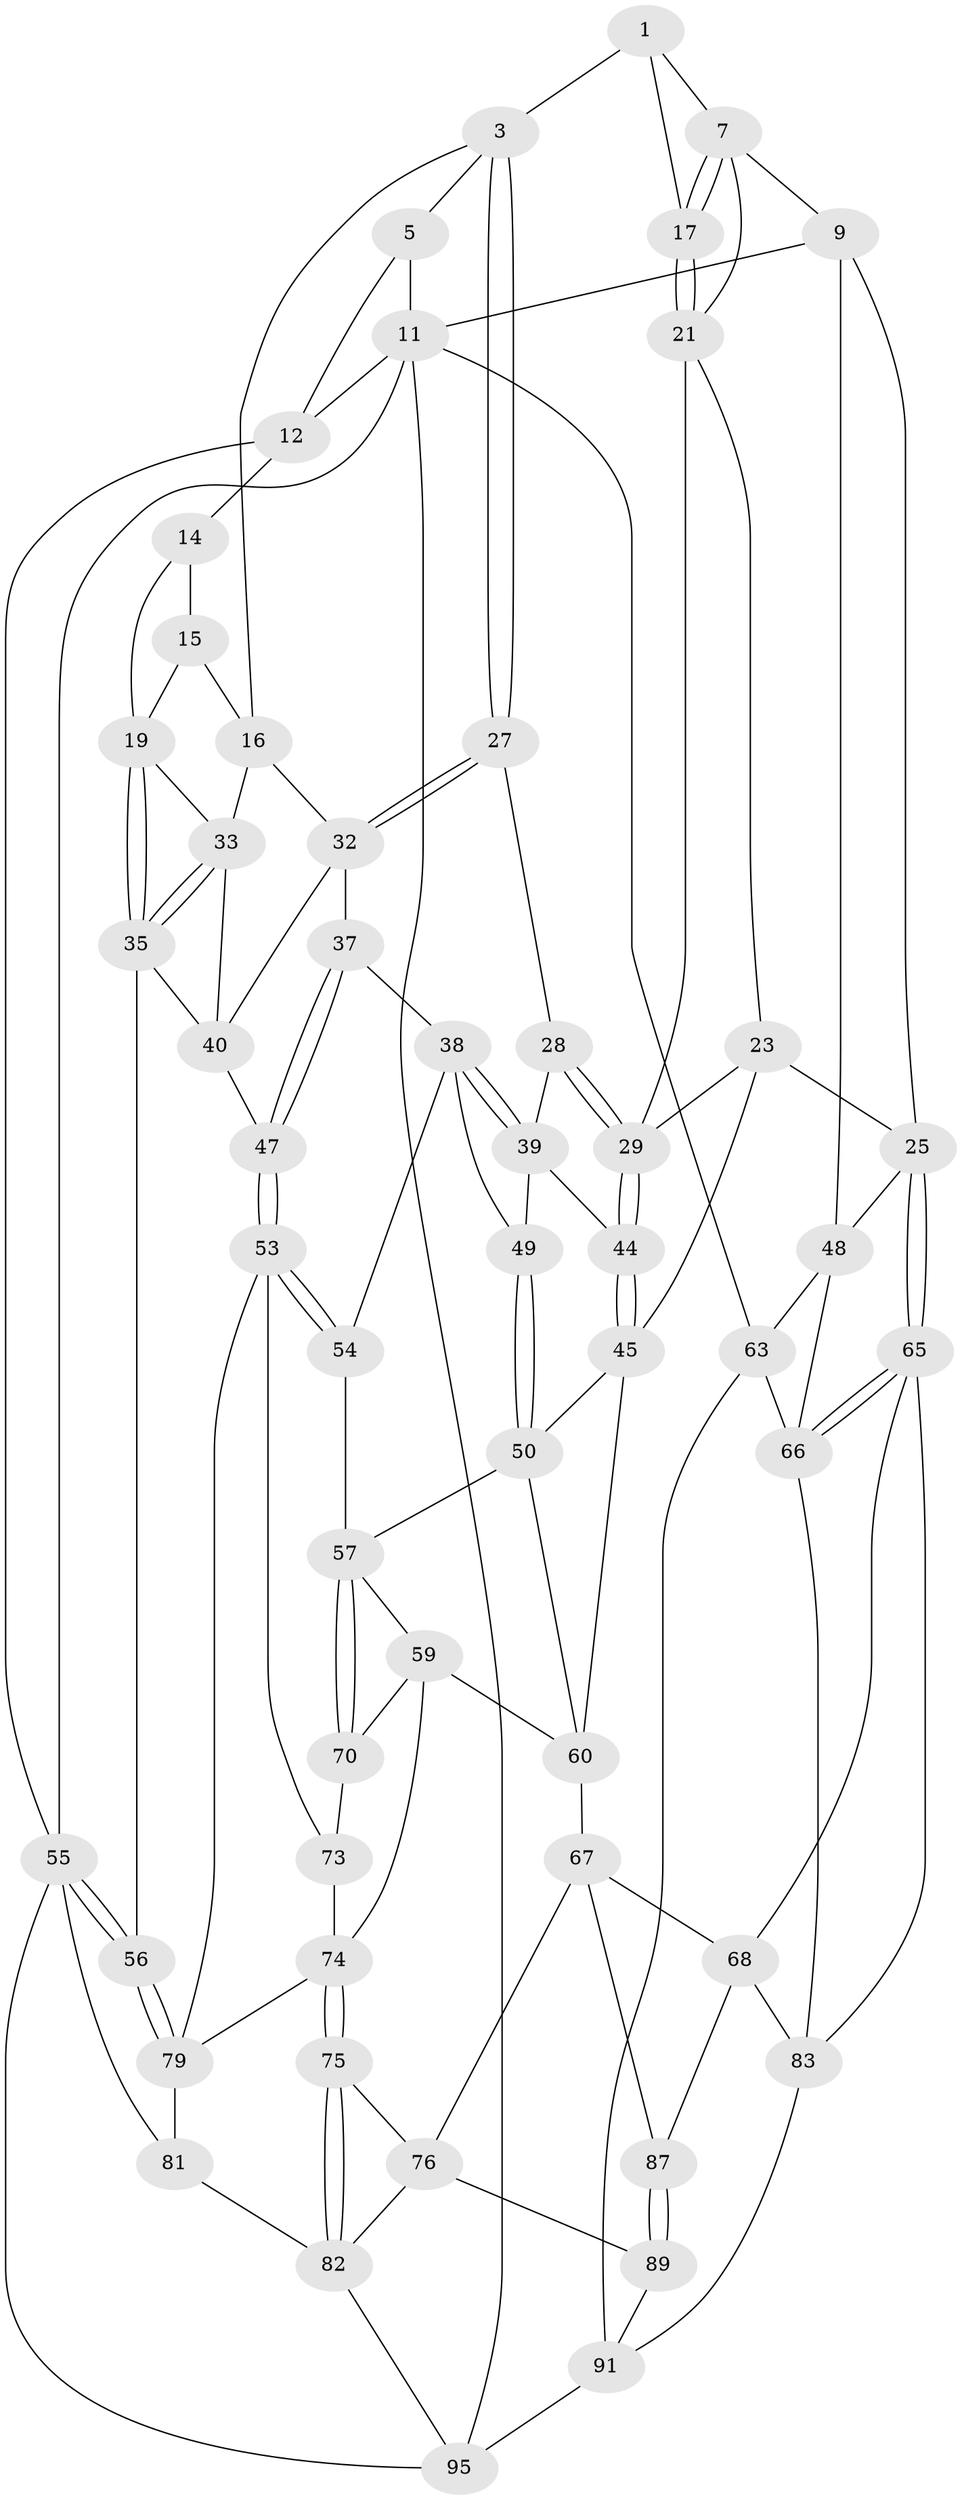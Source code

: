 // original degree distribution, {3: 0.020833333333333332, 5: 0.5208333333333334, 4: 0.23958333333333334, 6: 0.21875}
// Generated by graph-tools (version 1.1) at 2025/42/03/06/25 10:42:32]
// undirected, 56 vertices, 126 edges
graph export_dot {
graph [start="1"]
  node [color=gray90,style=filled];
  1 [pos="+0.2995333509246314+0",super="+2"];
  3 [pos="+0.5515201790190033+0.1439598389753465",super="+4"];
  5 [pos="+0.704310987317727+0",super="+6"];
  7 [pos="+0.2634074146606004+0.063620015745143",super="+8"];
  9 [pos="+0.09593274844816269+0.1610786719928766",super="+10"];
  11 [pos="+0+0",super="+64"];
  12 [pos="+0.8591170145422868+0",super="+13"];
  14 [pos="+0.8788720308634436+0.1251686922817588",super="+18"];
  15 [pos="+0.8713725856672272+0.20220056212765233"];
  16 [pos="+0.8405039414393127+0.22978878609571263",super="+31"];
  17 [pos="+0.34430648890533405+0.21211334448769126"];
  19 [pos="+1+0.020001845776003665",super="+20"];
  21 [pos="+0.3421431943041174+0.2150148449579832",super="+22"];
  23 [pos="+0.23501785896014868+0.392407717891627",super="+24"];
  25 [pos="+0.19520497674874773+0.46466097234828024",super="+26"];
  27 [pos="+0.5726951946626869+0.23333771531443853"];
  28 [pos="+0.5642201751465082+0.2578936850585796"];
  29 [pos="+0.4426549142426652+0.35973349774995533",super="+30"];
  32 [pos="+0.756879666549814+0.30528104907012626",super="+36"];
  33 [pos="+0.9125010030272412+0.30907917920226907",super="+34"];
  35 [pos="+1+0.36025393977689646",super="+41"];
  37 [pos="+0.74219506503098+0.3691167869746276"];
  38 [pos="+0.6195700023204767+0.4281248509899907",super="+52"];
  39 [pos="+0.5927159686147155+0.3724021636721394",super="+43"];
  40 [pos="+0.92501357719189+0.49509299349104247",super="+42"];
  44 [pos="+0.44267415846119207+0.3599197271346117"];
  45 [pos="+0.4026110944348364+0.4701076115964224",super="+46"];
  47 [pos="+0.8095722311020345+0.5515248180614497"];
  48 [pos="+0+0.34930866501708224",super="+62"];
  49 [pos="+0.5188090749900763+0.4823040933966757"];
  50 [pos="+0.5180369261599073+0.48370175735450127",super="+51"];
  53 [pos="+0.8040503343275716+0.5571971360766617",super="+72"];
  54 [pos="+0.6849488624168492+0.5493300219652116"];
  55 [pos="+1+1",super="+94"];
  56 [pos="+1+0.8206526834845733"];
  57 [pos="+0.6680501458267034+0.5609241023798531",super="+58"];
  59 [pos="+0.5189766243720029+0.5932385475861335",super="+71"];
  60 [pos="+0.4233217638422896+0.5954975200759861",super="+61"];
  63 [pos="+0+1",super="+92"];
  65 [pos="+0.12441347713553083+0.6064549199023206",super="+69"];
  66 [pos="+0+0.6438310251528143",super="+84"];
  67 [pos="+0.38497097783095674+0.7005617782214855",super="+77"];
  68 [pos="+0.21781214244719901+0.661787818974794",super="+85"];
  70 [pos="+0.6535536569414844+0.5810267060018556"];
  73 [pos="+0.6830381644465892+0.6773988121637116"];
  74 [pos="+0.5851574776245296+0.6661148610021929",super="+78"];
  75 [pos="+0.5399793327065455+0.7461374073693263"];
  76 [pos="+0.5042816205941396+0.7599405020686447",super="+88"];
  79 [pos="+0.8105133634182942+0.7433781853295586",super="+80"];
  81 [pos="+0.754740056890872+0.8211318621510411"];
  82 [pos="+0.7103917994996625+0.8353207475810926",super="+90"];
  83 [pos="+0.15131867636368412+0.8084771452477277",super="+86"];
  87 [pos="+0.34781710764771495+0.836663452666758"];
  89 [pos="+0.3677424848774981+0.9128845013678581"];
  91 [pos="+0.21464561760567843+0.9294613563046452",super="+93"];
  95 [pos="+0.5546311568354929+1",super="+96"];
  1 -- 7;
  1 -- 3;
  1 -- 17;
  3 -- 27;
  3 -- 27;
  3 -- 16;
  3 -- 5;
  5 -- 12;
  5 -- 11;
  7 -- 17;
  7 -- 17;
  7 -- 9;
  7 -- 21;
  9 -- 25;
  9 -- 48;
  9 -- 11;
  11 -- 63;
  11 -- 55;
  11 -- 12;
  11 -- 95;
  12 -- 14 [weight=2];
  12 -- 55;
  14 -- 15;
  14 -- 19;
  15 -- 16;
  15 -- 19;
  16 -- 33;
  16 -- 32;
  17 -- 21;
  17 -- 21;
  19 -- 35;
  19 -- 35;
  19 -- 33;
  21 -- 29;
  21 -- 23;
  23 -- 29;
  23 -- 25;
  23 -- 45;
  25 -- 65;
  25 -- 65;
  25 -- 48;
  27 -- 28;
  27 -- 32;
  27 -- 32;
  28 -- 29;
  28 -- 29;
  28 -- 39;
  29 -- 44;
  29 -- 44;
  32 -- 40;
  32 -- 37;
  33 -- 35;
  33 -- 35;
  33 -- 40;
  35 -- 40;
  35 -- 56;
  37 -- 38;
  37 -- 47;
  37 -- 47;
  38 -- 39;
  38 -- 39;
  38 -- 54;
  38 -- 49;
  39 -- 49;
  39 -- 44;
  40 -- 47;
  44 -- 45;
  44 -- 45;
  45 -- 50;
  45 -- 60;
  47 -- 53;
  47 -- 53;
  48 -- 66;
  48 -- 63;
  49 -- 50;
  49 -- 50;
  50 -- 57;
  50 -- 60;
  53 -- 54;
  53 -- 54;
  53 -- 73;
  53 -- 79;
  54 -- 57;
  55 -- 56;
  55 -- 56;
  55 -- 81;
  55 -- 95;
  56 -- 79;
  56 -- 79;
  57 -- 70;
  57 -- 70;
  57 -- 59;
  59 -- 60;
  59 -- 74;
  59 -- 70;
  60 -- 67;
  63 -- 91;
  63 -- 66;
  65 -- 66;
  65 -- 66;
  65 -- 83;
  65 -- 68;
  66 -- 83;
  67 -- 68;
  67 -- 76;
  67 -- 87;
  68 -- 83;
  68 -- 87;
  70 -- 73;
  73 -- 74;
  74 -- 75;
  74 -- 75;
  74 -- 79;
  75 -- 76;
  75 -- 82;
  75 -- 82;
  76 -- 89;
  76 -- 82;
  79 -- 81;
  81 -- 82;
  82 -- 95;
  83 -- 91;
  87 -- 89;
  87 -- 89;
  89 -- 91;
  91 -- 95;
}
